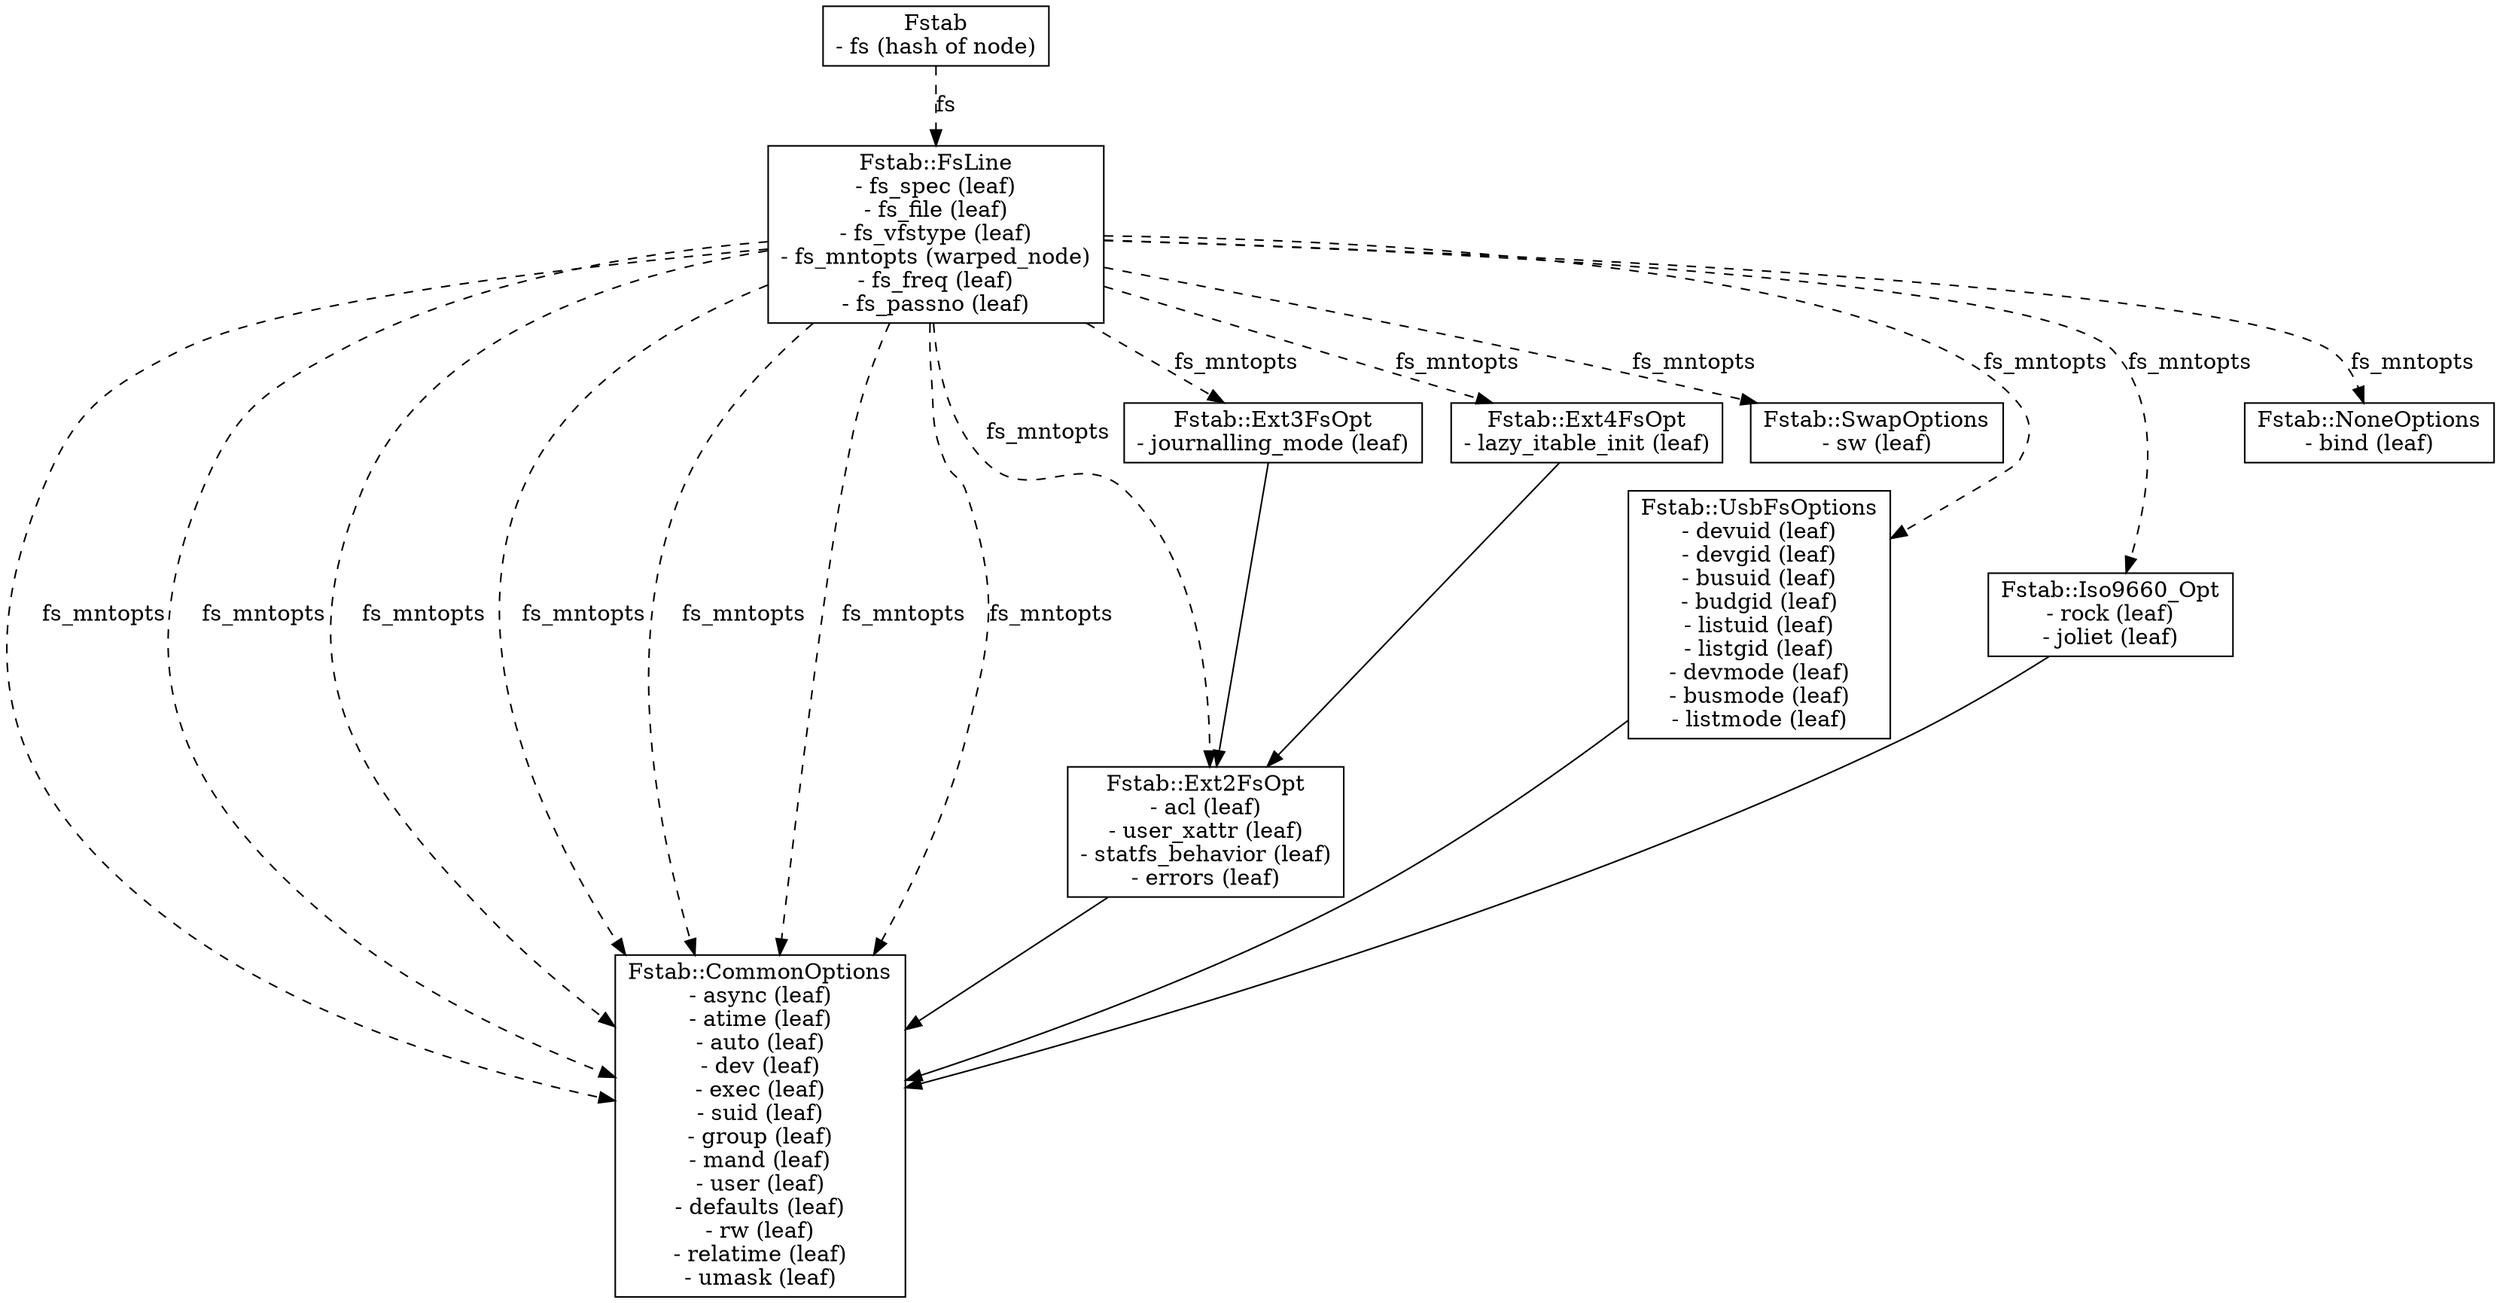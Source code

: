 digraph model {
Fstab [shape=box label="Fstab\n- fs (hash of node)\n"];
Fstab -> Fstab__FsLine [ style=dashed, label="fs" ];

Fstab__CommonOptions [shape=box label="Fstab::CommonOptions\n- async (leaf)\n- atime (leaf)\n- auto (leaf)\n- dev (leaf)\n- exec (leaf)\n- suid (leaf)\n- group (leaf)\n- mand (leaf)\n- user (leaf)\n- defaults (leaf)\n- rw (leaf)\n- relatime (leaf)\n- umask (leaf)\n"];

Fstab__Ext2FsOpt [shape=box label="Fstab::Ext2FsOpt\n- acl (leaf)\n- user_xattr (leaf)\n- statfs_behavior (leaf)\n- errors (leaf)\n"];

Fstab__Ext2FsOpt -> Fstab__CommonOptions ;
Fstab__Ext3FsOpt [shape=box label="Fstab::Ext3FsOpt\n- journalling_mode (leaf)\n"];

Fstab__Ext3FsOpt -> Fstab__Ext2FsOpt ;
Fstab__Ext4FsOpt [shape=box label="Fstab::Ext4FsOpt\n- lazy_itable_init (leaf)\n"];

Fstab__Ext4FsOpt -> Fstab__Ext2FsOpt ;
Fstab__FsLine [shape=box label="Fstab::FsLine\n- fs_spec (leaf)\n- fs_file (leaf)\n- fs_vfstype (leaf)\n- fs_mntopts (warped_node)\n- fs_freq (leaf)\n- fs_passno (leaf)\n"];
Fstab__FsLine -> Fstab__CommonOptions [ style=dashed, label="fs_mntopts" ];
Fstab__FsLine -> Fstab__CommonOptions [ style=dashed, label="fs_mntopts" ];
Fstab__FsLine -> Fstab__CommonOptions [ style=dashed, label="fs_mntopts" ];
Fstab__FsLine -> Fstab__SwapOptions [ style=dashed, label="fs_mntopts" ];
Fstab__FsLine -> Fstab__Ext2FsOpt [ style=dashed, label="fs_mntopts" ];
Fstab__FsLine -> Fstab__Ext3FsOpt [ style=dashed, label="fs_mntopts" ];
Fstab__FsLine -> Fstab__Ext4FsOpt [ style=dashed, label="fs_mntopts" ];
Fstab__FsLine -> Fstab__UsbFsOptions [ style=dashed, label="fs_mntopts" ];
Fstab__FsLine -> Fstab__CommonOptions [ style=dashed, label="fs_mntopts" ];
Fstab__FsLine -> Fstab__Iso9660_Opt [ style=dashed, label="fs_mntopts" ];
Fstab__FsLine -> Fstab__CommonOptions [ style=dashed, label="fs_mntopts" ];
Fstab__FsLine -> Fstab__CommonOptions [ style=dashed, label="fs_mntopts" ];
Fstab__FsLine -> Fstab__NoneOptions [ style=dashed, label="fs_mntopts" ];
Fstab__FsLine -> Fstab__CommonOptions [ style=dashed, label="fs_mntopts" ];

Fstab__Iso9660_Opt [shape=box label="Fstab::Iso9660_Opt\n- rock (leaf)\n- joliet (leaf)\n"];

Fstab__Iso9660_Opt -> Fstab__CommonOptions ;
Fstab__NoneOptions [shape=box label="Fstab::NoneOptions\n- bind (leaf)\n"];

Fstab__SwapOptions [shape=box label="Fstab::SwapOptions\n- sw (leaf)\n"];

Fstab__UsbFsOptions [shape=box label="Fstab::UsbFsOptions\n- devuid (leaf)\n- devgid (leaf)\n- busuid (leaf)\n- budgid (leaf)\n- listuid (leaf)\n- listgid (leaf)\n- devmode (leaf)\n- busmode (leaf)\n- listmode (leaf)\n"];

Fstab__UsbFsOptions -> Fstab__CommonOptions ;
}
